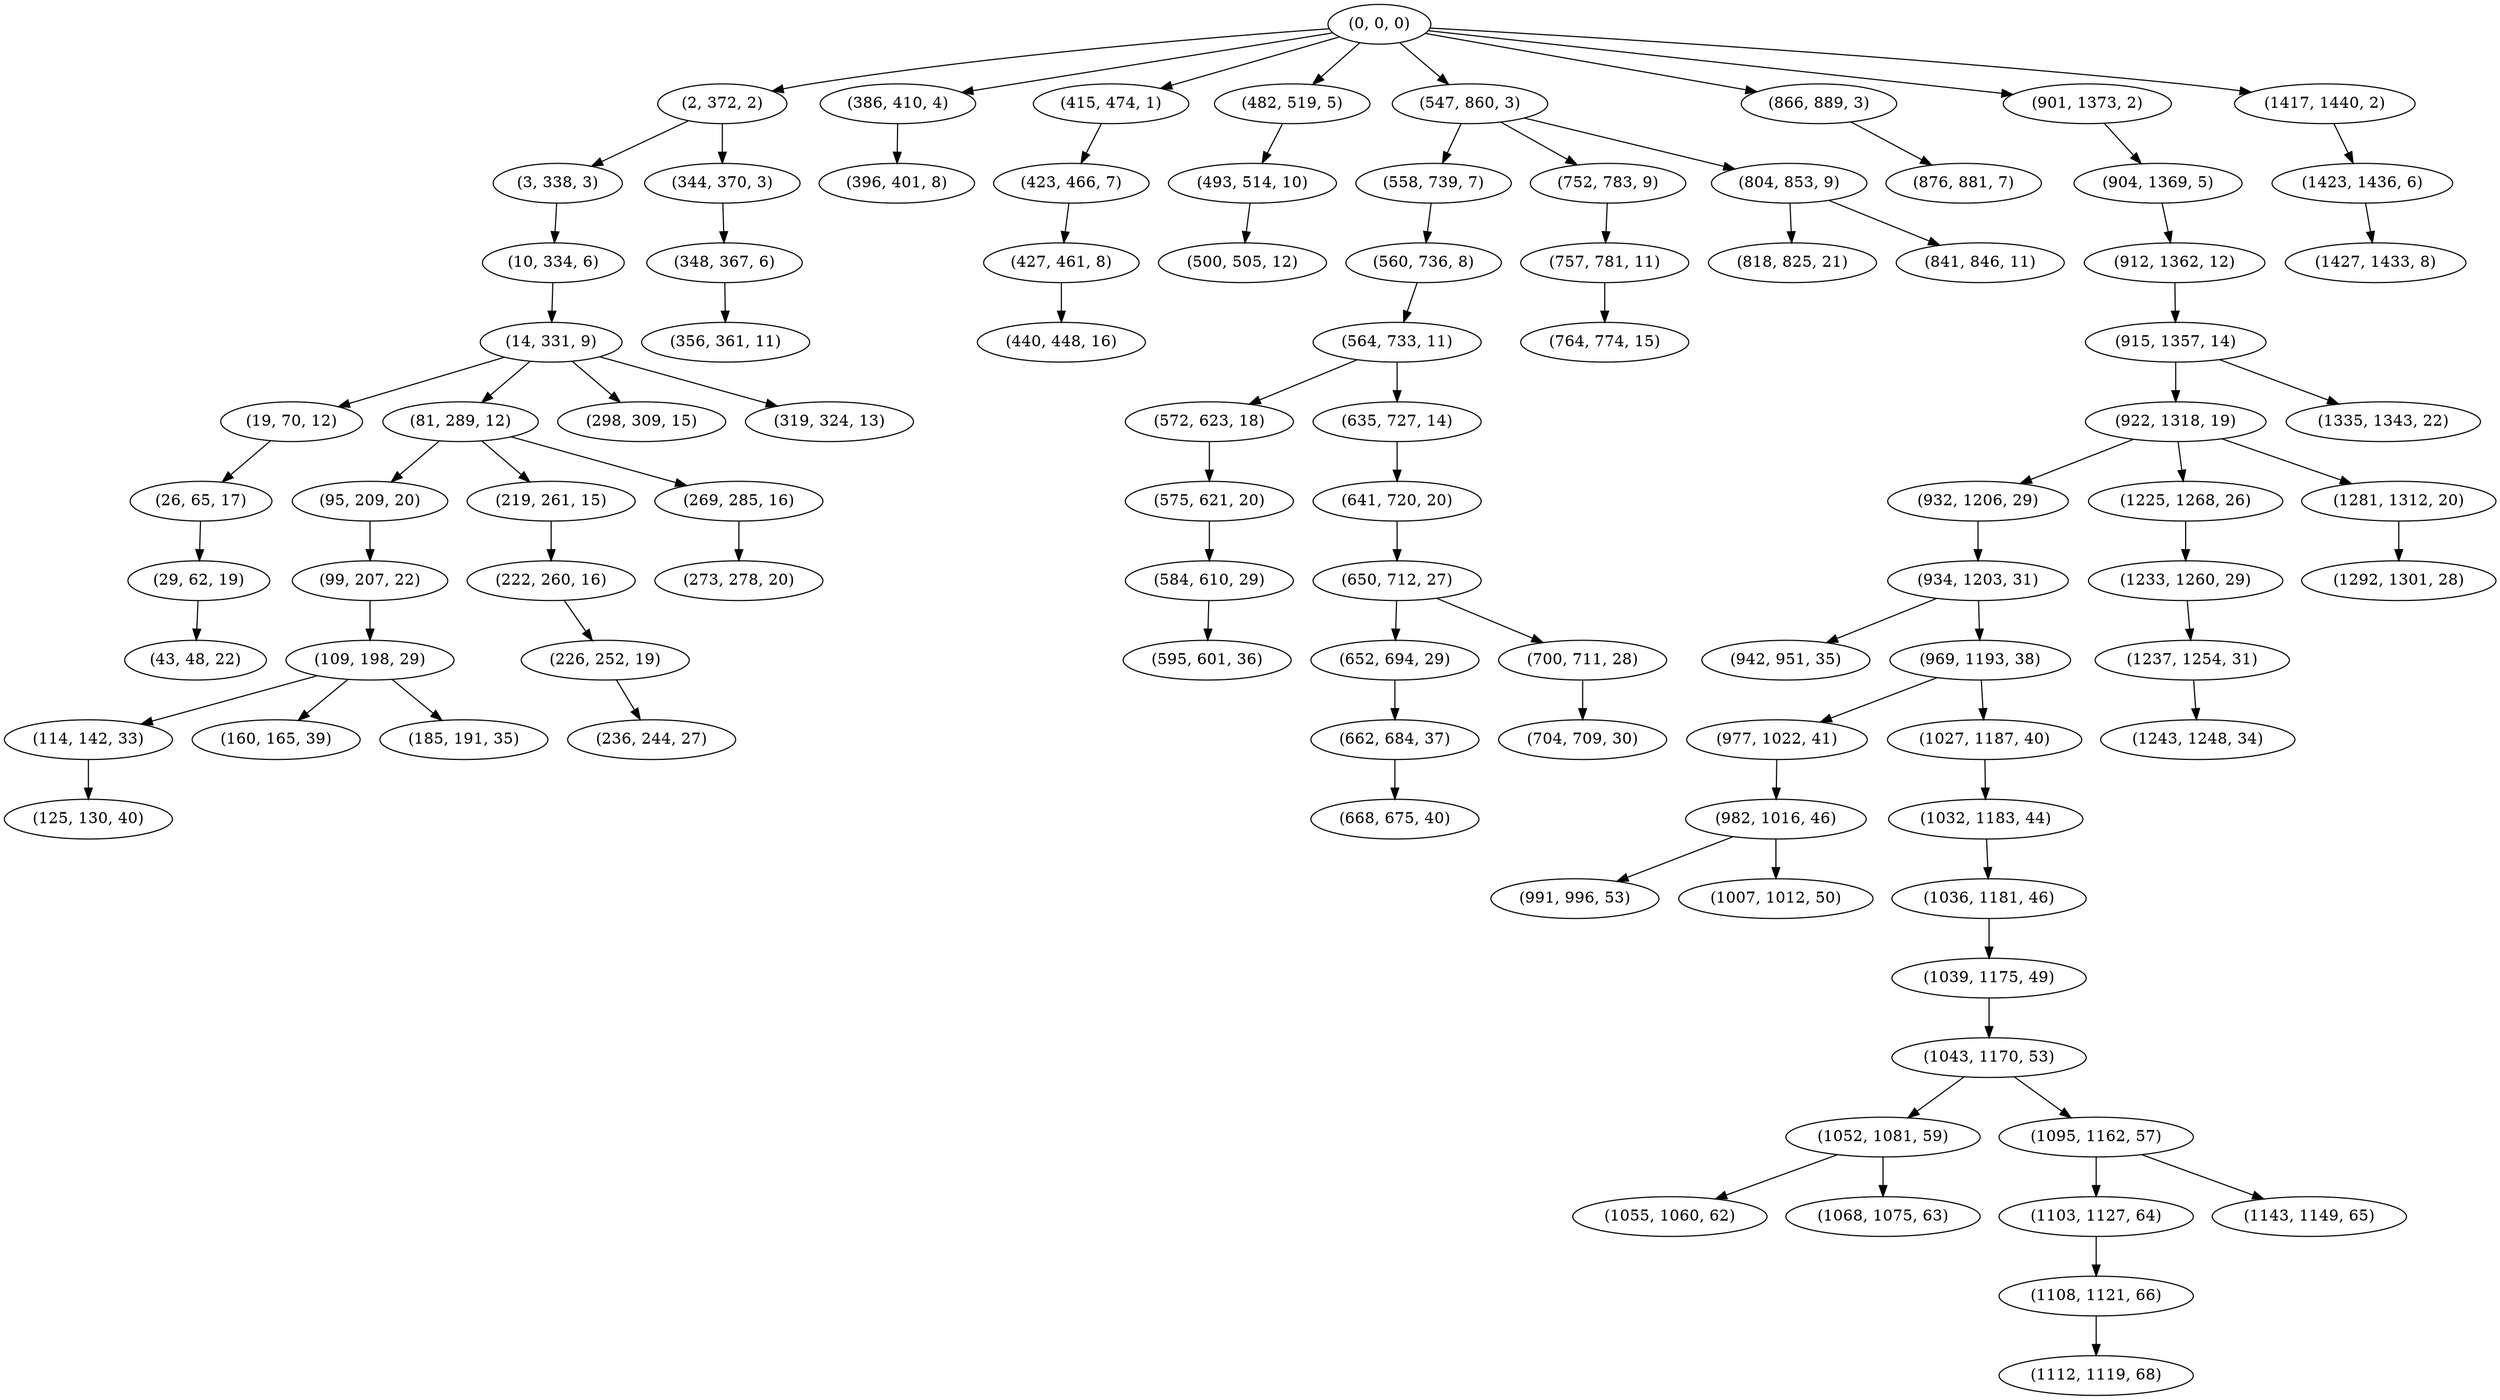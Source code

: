 digraph tree {
    "(0, 0, 0)";
    "(2, 372, 2)";
    "(3, 338, 3)";
    "(10, 334, 6)";
    "(14, 331, 9)";
    "(19, 70, 12)";
    "(26, 65, 17)";
    "(29, 62, 19)";
    "(43, 48, 22)";
    "(81, 289, 12)";
    "(95, 209, 20)";
    "(99, 207, 22)";
    "(109, 198, 29)";
    "(114, 142, 33)";
    "(125, 130, 40)";
    "(160, 165, 39)";
    "(185, 191, 35)";
    "(219, 261, 15)";
    "(222, 260, 16)";
    "(226, 252, 19)";
    "(236, 244, 27)";
    "(269, 285, 16)";
    "(273, 278, 20)";
    "(298, 309, 15)";
    "(319, 324, 13)";
    "(344, 370, 3)";
    "(348, 367, 6)";
    "(356, 361, 11)";
    "(386, 410, 4)";
    "(396, 401, 8)";
    "(415, 474, 1)";
    "(423, 466, 7)";
    "(427, 461, 8)";
    "(440, 448, 16)";
    "(482, 519, 5)";
    "(493, 514, 10)";
    "(500, 505, 12)";
    "(547, 860, 3)";
    "(558, 739, 7)";
    "(560, 736, 8)";
    "(564, 733, 11)";
    "(572, 623, 18)";
    "(575, 621, 20)";
    "(584, 610, 29)";
    "(595, 601, 36)";
    "(635, 727, 14)";
    "(641, 720, 20)";
    "(650, 712, 27)";
    "(652, 694, 29)";
    "(662, 684, 37)";
    "(668, 675, 40)";
    "(700, 711, 28)";
    "(704, 709, 30)";
    "(752, 783, 9)";
    "(757, 781, 11)";
    "(764, 774, 15)";
    "(804, 853, 9)";
    "(818, 825, 21)";
    "(841, 846, 11)";
    "(866, 889, 3)";
    "(876, 881, 7)";
    "(901, 1373, 2)";
    "(904, 1369, 5)";
    "(912, 1362, 12)";
    "(915, 1357, 14)";
    "(922, 1318, 19)";
    "(932, 1206, 29)";
    "(934, 1203, 31)";
    "(942, 951, 35)";
    "(969, 1193, 38)";
    "(977, 1022, 41)";
    "(982, 1016, 46)";
    "(991, 996, 53)";
    "(1007, 1012, 50)";
    "(1027, 1187, 40)";
    "(1032, 1183, 44)";
    "(1036, 1181, 46)";
    "(1039, 1175, 49)";
    "(1043, 1170, 53)";
    "(1052, 1081, 59)";
    "(1055, 1060, 62)";
    "(1068, 1075, 63)";
    "(1095, 1162, 57)";
    "(1103, 1127, 64)";
    "(1108, 1121, 66)";
    "(1112, 1119, 68)";
    "(1143, 1149, 65)";
    "(1225, 1268, 26)";
    "(1233, 1260, 29)";
    "(1237, 1254, 31)";
    "(1243, 1248, 34)";
    "(1281, 1312, 20)";
    "(1292, 1301, 28)";
    "(1335, 1343, 22)";
    "(1417, 1440, 2)";
    "(1423, 1436, 6)";
    "(1427, 1433, 8)";
    "(0, 0, 0)" -> "(2, 372, 2)";
    "(0, 0, 0)" -> "(386, 410, 4)";
    "(0, 0, 0)" -> "(415, 474, 1)";
    "(0, 0, 0)" -> "(482, 519, 5)";
    "(0, 0, 0)" -> "(547, 860, 3)";
    "(0, 0, 0)" -> "(866, 889, 3)";
    "(0, 0, 0)" -> "(901, 1373, 2)";
    "(0, 0, 0)" -> "(1417, 1440, 2)";
    "(2, 372, 2)" -> "(3, 338, 3)";
    "(2, 372, 2)" -> "(344, 370, 3)";
    "(3, 338, 3)" -> "(10, 334, 6)";
    "(10, 334, 6)" -> "(14, 331, 9)";
    "(14, 331, 9)" -> "(19, 70, 12)";
    "(14, 331, 9)" -> "(81, 289, 12)";
    "(14, 331, 9)" -> "(298, 309, 15)";
    "(14, 331, 9)" -> "(319, 324, 13)";
    "(19, 70, 12)" -> "(26, 65, 17)";
    "(26, 65, 17)" -> "(29, 62, 19)";
    "(29, 62, 19)" -> "(43, 48, 22)";
    "(81, 289, 12)" -> "(95, 209, 20)";
    "(81, 289, 12)" -> "(219, 261, 15)";
    "(81, 289, 12)" -> "(269, 285, 16)";
    "(95, 209, 20)" -> "(99, 207, 22)";
    "(99, 207, 22)" -> "(109, 198, 29)";
    "(109, 198, 29)" -> "(114, 142, 33)";
    "(109, 198, 29)" -> "(160, 165, 39)";
    "(109, 198, 29)" -> "(185, 191, 35)";
    "(114, 142, 33)" -> "(125, 130, 40)";
    "(219, 261, 15)" -> "(222, 260, 16)";
    "(222, 260, 16)" -> "(226, 252, 19)";
    "(226, 252, 19)" -> "(236, 244, 27)";
    "(269, 285, 16)" -> "(273, 278, 20)";
    "(344, 370, 3)" -> "(348, 367, 6)";
    "(348, 367, 6)" -> "(356, 361, 11)";
    "(386, 410, 4)" -> "(396, 401, 8)";
    "(415, 474, 1)" -> "(423, 466, 7)";
    "(423, 466, 7)" -> "(427, 461, 8)";
    "(427, 461, 8)" -> "(440, 448, 16)";
    "(482, 519, 5)" -> "(493, 514, 10)";
    "(493, 514, 10)" -> "(500, 505, 12)";
    "(547, 860, 3)" -> "(558, 739, 7)";
    "(547, 860, 3)" -> "(752, 783, 9)";
    "(547, 860, 3)" -> "(804, 853, 9)";
    "(558, 739, 7)" -> "(560, 736, 8)";
    "(560, 736, 8)" -> "(564, 733, 11)";
    "(564, 733, 11)" -> "(572, 623, 18)";
    "(564, 733, 11)" -> "(635, 727, 14)";
    "(572, 623, 18)" -> "(575, 621, 20)";
    "(575, 621, 20)" -> "(584, 610, 29)";
    "(584, 610, 29)" -> "(595, 601, 36)";
    "(635, 727, 14)" -> "(641, 720, 20)";
    "(641, 720, 20)" -> "(650, 712, 27)";
    "(650, 712, 27)" -> "(652, 694, 29)";
    "(650, 712, 27)" -> "(700, 711, 28)";
    "(652, 694, 29)" -> "(662, 684, 37)";
    "(662, 684, 37)" -> "(668, 675, 40)";
    "(700, 711, 28)" -> "(704, 709, 30)";
    "(752, 783, 9)" -> "(757, 781, 11)";
    "(757, 781, 11)" -> "(764, 774, 15)";
    "(804, 853, 9)" -> "(818, 825, 21)";
    "(804, 853, 9)" -> "(841, 846, 11)";
    "(866, 889, 3)" -> "(876, 881, 7)";
    "(901, 1373, 2)" -> "(904, 1369, 5)";
    "(904, 1369, 5)" -> "(912, 1362, 12)";
    "(912, 1362, 12)" -> "(915, 1357, 14)";
    "(915, 1357, 14)" -> "(922, 1318, 19)";
    "(915, 1357, 14)" -> "(1335, 1343, 22)";
    "(922, 1318, 19)" -> "(932, 1206, 29)";
    "(922, 1318, 19)" -> "(1225, 1268, 26)";
    "(922, 1318, 19)" -> "(1281, 1312, 20)";
    "(932, 1206, 29)" -> "(934, 1203, 31)";
    "(934, 1203, 31)" -> "(942, 951, 35)";
    "(934, 1203, 31)" -> "(969, 1193, 38)";
    "(969, 1193, 38)" -> "(977, 1022, 41)";
    "(969, 1193, 38)" -> "(1027, 1187, 40)";
    "(977, 1022, 41)" -> "(982, 1016, 46)";
    "(982, 1016, 46)" -> "(991, 996, 53)";
    "(982, 1016, 46)" -> "(1007, 1012, 50)";
    "(1027, 1187, 40)" -> "(1032, 1183, 44)";
    "(1032, 1183, 44)" -> "(1036, 1181, 46)";
    "(1036, 1181, 46)" -> "(1039, 1175, 49)";
    "(1039, 1175, 49)" -> "(1043, 1170, 53)";
    "(1043, 1170, 53)" -> "(1052, 1081, 59)";
    "(1043, 1170, 53)" -> "(1095, 1162, 57)";
    "(1052, 1081, 59)" -> "(1055, 1060, 62)";
    "(1052, 1081, 59)" -> "(1068, 1075, 63)";
    "(1095, 1162, 57)" -> "(1103, 1127, 64)";
    "(1095, 1162, 57)" -> "(1143, 1149, 65)";
    "(1103, 1127, 64)" -> "(1108, 1121, 66)";
    "(1108, 1121, 66)" -> "(1112, 1119, 68)";
    "(1225, 1268, 26)" -> "(1233, 1260, 29)";
    "(1233, 1260, 29)" -> "(1237, 1254, 31)";
    "(1237, 1254, 31)" -> "(1243, 1248, 34)";
    "(1281, 1312, 20)" -> "(1292, 1301, 28)";
    "(1417, 1440, 2)" -> "(1423, 1436, 6)";
    "(1423, 1436, 6)" -> "(1427, 1433, 8)";
}
